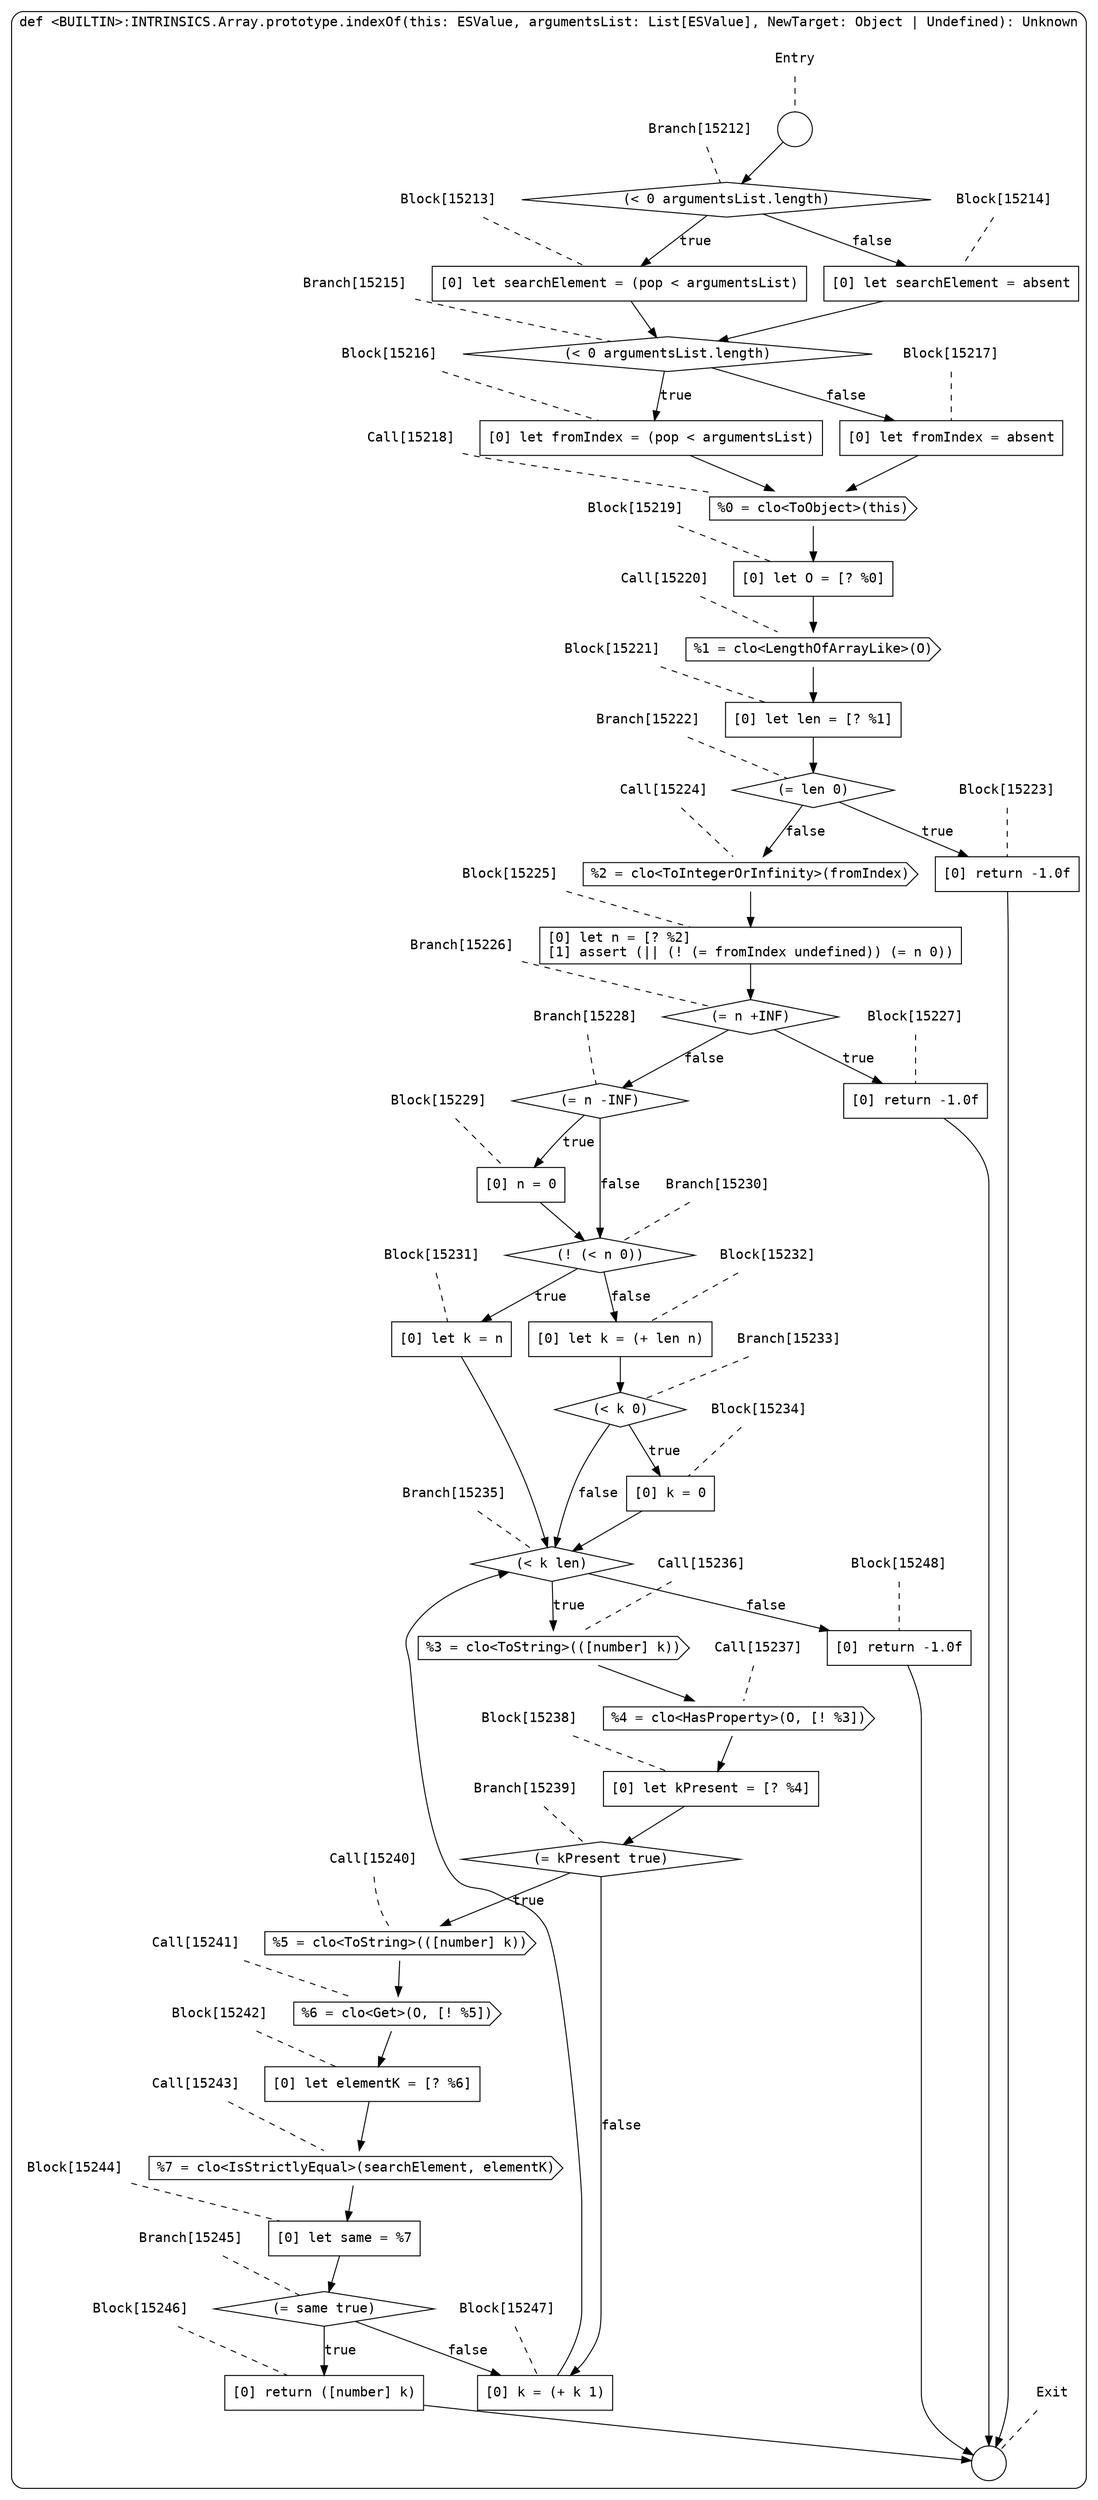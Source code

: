 digraph {
  graph [fontname = "Consolas"]
  node [fontname = "Consolas"]
  edge [fontname = "Consolas"]
  subgraph cluster2359 {
    label = "def <BUILTIN>:INTRINSICS.Array.prototype.indexOf(this: ESValue, argumentsList: List[ESValue], NewTarget: Object | Undefined): Unknown"
    style = rounded
    cluster2359_entry_name [shape=none, label=<<font color="black">Entry</font>>]
    cluster2359_entry_name -> cluster2359_entry [arrowhead=none, color="black", style=dashed]
    cluster2359_entry [shape=circle label=" " color="black" fillcolor="white" style=filled]
    cluster2359_entry -> node15212 [color="black"]
    cluster2359_exit_name [shape=none, label=<<font color="black">Exit</font>>]
    cluster2359_exit_name -> cluster2359_exit [arrowhead=none, color="black", style=dashed]
    cluster2359_exit [shape=circle label=" " color="black" fillcolor="white" style=filled]
    node15212_name [shape=none, label=<<font color="black">Branch[15212]</font>>]
    node15212_name -> node15212 [arrowhead=none, color="black", style=dashed]
    node15212 [shape=diamond, label=<<font color="black">(&lt; 0 argumentsList.length)</font>> color="black" fillcolor="white", style=filled]
    node15212 -> node15213 [label=<<font color="black">true</font>> color="black"]
    node15212 -> node15214 [label=<<font color="black">false</font>> color="black"]
    node15213_name [shape=none, label=<<font color="black">Block[15213]</font>>]
    node15213_name -> node15213 [arrowhead=none, color="black", style=dashed]
    node15213 [shape=box, label=<<font color="black">[0] let searchElement = (pop &lt; argumentsList)<BR ALIGN="LEFT"/></font>> color="black" fillcolor="white", style=filled]
    node15213 -> node15215 [color="black"]
    node15214_name [shape=none, label=<<font color="black">Block[15214]</font>>]
    node15214_name -> node15214 [arrowhead=none, color="black", style=dashed]
    node15214 [shape=box, label=<<font color="black">[0] let searchElement = absent<BR ALIGN="LEFT"/></font>> color="black" fillcolor="white", style=filled]
    node15214 -> node15215 [color="black"]
    node15215_name [shape=none, label=<<font color="black">Branch[15215]</font>>]
    node15215_name -> node15215 [arrowhead=none, color="black", style=dashed]
    node15215 [shape=diamond, label=<<font color="black">(&lt; 0 argumentsList.length)</font>> color="black" fillcolor="white", style=filled]
    node15215 -> node15216 [label=<<font color="black">true</font>> color="black"]
    node15215 -> node15217 [label=<<font color="black">false</font>> color="black"]
    node15216_name [shape=none, label=<<font color="black">Block[15216]</font>>]
    node15216_name -> node15216 [arrowhead=none, color="black", style=dashed]
    node15216 [shape=box, label=<<font color="black">[0] let fromIndex = (pop &lt; argumentsList)<BR ALIGN="LEFT"/></font>> color="black" fillcolor="white", style=filled]
    node15216 -> node15218 [color="black"]
    node15217_name [shape=none, label=<<font color="black">Block[15217]</font>>]
    node15217_name -> node15217 [arrowhead=none, color="black", style=dashed]
    node15217 [shape=box, label=<<font color="black">[0] let fromIndex = absent<BR ALIGN="LEFT"/></font>> color="black" fillcolor="white", style=filled]
    node15217 -> node15218 [color="black"]
    node15218_name [shape=none, label=<<font color="black">Call[15218]</font>>]
    node15218_name -> node15218 [arrowhead=none, color="black", style=dashed]
    node15218 [shape=cds, label=<<font color="black">%0 = clo&lt;ToObject&gt;(this)</font>> color="black" fillcolor="white", style=filled]
    node15218 -> node15219 [color="black"]
    node15219_name [shape=none, label=<<font color="black">Block[15219]</font>>]
    node15219_name -> node15219 [arrowhead=none, color="black", style=dashed]
    node15219 [shape=box, label=<<font color="black">[0] let O = [? %0]<BR ALIGN="LEFT"/></font>> color="black" fillcolor="white", style=filled]
    node15219 -> node15220 [color="black"]
    node15220_name [shape=none, label=<<font color="black">Call[15220]</font>>]
    node15220_name -> node15220 [arrowhead=none, color="black", style=dashed]
    node15220 [shape=cds, label=<<font color="black">%1 = clo&lt;LengthOfArrayLike&gt;(O)</font>> color="black" fillcolor="white", style=filled]
    node15220 -> node15221 [color="black"]
    node15221_name [shape=none, label=<<font color="black">Block[15221]</font>>]
    node15221_name -> node15221 [arrowhead=none, color="black", style=dashed]
    node15221 [shape=box, label=<<font color="black">[0] let len = [? %1]<BR ALIGN="LEFT"/></font>> color="black" fillcolor="white", style=filled]
    node15221 -> node15222 [color="black"]
    node15222_name [shape=none, label=<<font color="black">Branch[15222]</font>>]
    node15222_name -> node15222 [arrowhead=none, color="black", style=dashed]
    node15222 [shape=diamond, label=<<font color="black">(= len 0)</font>> color="black" fillcolor="white", style=filled]
    node15222 -> node15223 [label=<<font color="black">true</font>> color="black"]
    node15222 -> node15224 [label=<<font color="black">false</font>> color="black"]
    node15223_name [shape=none, label=<<font color="black">Block[15223]</font>>]
    node15223_name -> node15223 [arrowhead=none, color="black", style=dashed]
    node15223 [shape=box, label=<<font color="black">[0] return -1.0f<BR ALIGN="LEFT"/></font>> color="black" fillcolor="white", style=filled]
    node15223 -> cluster2359_exit [color="black"]
    node15224_name [shape=none, label=<<font color="black">Call[15224]</font>>]
    node15224_name -> node15224 [arrowhead=none, color="black", style=dashed]
    node15224 [shape=cds, label=<<font color="black">%2 = clo&lt;ToIntegerOrInfinity&gt;(fromIndex)</font>> color="black" fillcolor="white", style=filled]
    node15224 -> node15225 [color="black"]
    node15225_name [shape=none, label=<<font color="black">Block[15225]</font>>]
    node15225_name -> node15225 [arrowhead=none, color="black", style=dashed]
    node15225 [shape=box, label=<<font color="black">[0] let n = [? %2]<BR ALIGN="LEFT"/>[1] assert (|| (! (= fromIndex undefined)) (= n 0))<BR ALIGN="LEFT"/></font>> color="black" fillcolor="white", style=filled]
    node15225 -> node15226 [color="black"]
    node15226_name [shape=none, label=<<font color="black">Branch[15226]</font>>]
    node15226_name -> node15226 [arrowhead=none, color="black", style=dashed]
    node15226 [shape=diamond, label=<<font color="black">(= n +INF)</font>> color="black" fillcolor="white", style=filled]
    node15226 -> node15227 [label=<<font color="black">true</font>> color="black"]
    node15226 -> node15228 [label=<<font color="black">false</font>> color="black"]
    node15227_name [shape=none, label=<<font color="black">Block[15227]</font>>]
    node15227_name -> node15227 [arrowhead=none, color="black", style=dashed]
    node15227 [shape=box, label=<<font color="black">[0] return -1.0f<BR ALIGN="LEFT"/></font>> color="black" fillcolor="white", style=filled]
    node15227 -> cluster2359_exit [color="black"]
    node15228_name [shape=none, label=<<font color="black">Branch[15228]</font>>]
    node15228_name -> node15228 [arrowhead=none, color="black", style=dashed]
    node15228 [shape=diamond, label=<<font color="black">(= n -INF)</font>> color="black" fillcolor="white", style=filled]
    node15228 -> node15229 [label=<<font color="black">true</font>> color="black"]
    node15228 -> node15230 [label=<<font color="black">false</font>> color="black"]
    node15229_name [shape=none, label=<<font color="black">Block[15229]</font>>]
    node15229_name -> node15229 [arrowhead=none, color="black", style=dashed]
    node15229 [shape=box, label=<<font color="black">[0] n = 0<BR ALIGN="LEFT"/></font>> color="black" fillcolor="white", style=filled]
    node15229 -> node15230 [color="black"]
    node15230_name [shape=none, label=<<font color="black">Branch[15230]</font>>]
    node15230_name -> node15230 [arrowhead=none, color="black", style=dashed]
    node15230 [shape=diamond, label=<<font color="black">(! (&lt; n 0))</font>> color="black" fillcolor="white", style=filled]
    node15230 -> node15231 [label=<<font color="black">true</font>> color="black"]
    node15230 -> node15232 [label=<<font color="black">false</font>> color="black"]
    node15231_name [shape=none, label=<<font color="black">Block[15231]</font>>]
    node15231_name -> node15231 [arrowhead=none, color="black", style=dashed]
    node15231 [shape=box, label=<<font color="black">[0] let k = n<BR ALIGN="LEFT"/></font>> color="black" fillcolor="white", style=filled]
    node15231 -> node15235 [color="black"]
    node15232_name [shape=none, label=<<font color="black">Block[15232]</font>>]
    node15232_name -> node15232 [arrowhead=none, color="black", style=dashed]
    node15232 [shape=box, label=<<font color="black">[0] let k = (+ len n)<BR ALIGN="LEFT"/></font>> color="black" fillcolor="white", style=filled]
    node15232 -> node15233 [color="black"]
    node15235_name [shape=none, label=<<font color="black">Branch[15235]</font>>]
    node15235_name -> node15235 [arrowhead=none, color="black", style=dashed]
    node15235 [shape=diamond, label=<<font color="black">(&lt; k len)</font>> color="black" fillcolor="white", style=filled]
    node15235 -> node15236 [label=<<font color="black">true</font>> color="black"]
    node15235 -> node15248 [label=<<font color="black">false</font>> color="black"]
    node15233_name [shape=none, label=<<font color="black">Branch[15233]</font>>]
    node15233_name -> node15233 [arrowhead=none, color="black", style=dashed]
    node15233 [shape=diamond, label=<<font color="black">(&lt; k 0)</font>> color="black" fillcolor="white", style=filled]
    node15233 -> node15234 [label=<<font color="black">true</font>> color="black"]
    node15233 -> node15235 [label=<<font color="black">false</font>> color="black"]
    node15236_name [shape=none, label=<<font color="black">Call[15236]</font>>]
    node15236_name -> node15236 [arrowhead=none, color="black", style=dashed]
    node15236 [shape=cds, label=<<font color="black">%3 = clo&lt;ToString&gt;(([number] k))</font>> color="black" fillcolor="white", style=filled]
    node15236 -> node15237 [color="black"]
    node15248_name [shape=none, label=<<font color="black">Block[15248]</font>>]
    node15248_name -> node15248 [arrowhead=none, color="black", style=dashed]
    node15248 [shape=box, label=<<font color="black">[0] return -1.0f<BR ALIGN="LEFT"/></font>> color="black" fillcolor="white", style=filled]
    node15248 -> cluster2359_exit [color="black"]
    node15234_name [shape=none, label=<<font color="black">Block[15234]</font>>]
    node15234_name -> node15234 [arrowhead=none, color="black", style=dashed]
    node15234 [shape=box, label=<<font color="black">[0] k = 0<BR ALIGN="LEFT"/></font>> color="black" fillcolor="white", style=filled]
    node15234 -> node15235 [color="black"]
    node15237_name [shape=none, label=<<font color="black">Call[15237]</font>>]
    node15237_name -> node15237 [arrowhead=none, color="black", style=dashed]
    node15237 [shape=cds, label=<<font color="black">%4 = clo&lt;HasProperty&gt;(O, [! %3])</font>> color="black" fillcolor="white", style=filled]
    node15237 -> node15238 [color="black"]
    node15238_name [shape=none, label=<<font color="black">Block[15238]</font>>]
    node15238_name -> node15238 [arrowhead=none, color="black", style=dashed]
    node15238 [shape=box, label=<<font color="black">[0] let kPresent = [? %4]<BR ALIGN="LEFT"/></font>> color="black" fillcolor="white", style=filled]
    node15238 -> node15239 [color="black"]
    node15239_name [shape=none, label=<<font color="black">Branch[15239]</font>>]
    node15239_name -> node15239 [arrowhead=none, color="black", style=dashed]
    node15239 [shape=diamond, label=<<font color="black">(= kPresent true)</font>> color="black" fillcolor="white", style=filled]
    node15239 -> node15240 [label=<<font color="black">true</font>> color="black"]
    node15239 -> node15247 [label=<<font color="black">false</font>> color="black"]
    node15240_name [shape=none, label=<<font color="black">Call[15240]</font>>]
    node15240_name -> node15240 [arrowhead=none, color="black", style=dashed]
    node15240 [shape=cds, label=<<font color="black">%5 = clo&lt;ToString&gt;(([number] k))</font>> color="black" fillcolor="white", style=filled]
    node15240 -> node15241 [color="black"]
    node15247_name [shape=none, label=<<font color="black">Block[15247]</font>>]
    node15247_name -> node15247 [arrowhead=none, color="black", style=dashed]
    node15247 [shape=box, label=<<font color="black">[0] k = (+ k 1)<BR ALIGN="LEFT"/></font>> color="black" fillcolor="white", style=filled]
    node15247 -> node15235 [color="black"]
    node15241_name [shape=none, label=<<font color="black">Call[15241]</font>>]
    node15241_name -> node15241 [arrowhead=none, color="black", style=dashed]
    node15241 [shape=cds, label=<<font color="black">%6 = clo&lt;Get&gt;(O, [! %5])</font>> color="black" fillcolor="white", style=filled]
    node15241 -> node15242 [color="black"]
    node15242_name [shape=none, label=<<font color="black">Block[15242]</font>>]
    node15242_name -> node15242 [arrowhead=none, color="black", style=dashed]
    node15242 [shape=box, label=<<font color="black">[0] let elementK = [? %6]<BR ALIGN="LEFT"/></font>> color="black" fillcolor="white", style=filled]
    node15242 -> node15243 [color="black"]
    node15243_name [shape=none, label=<<font color="black">Call[15243]</font>>]
    node15243_name -> node15243 [arrowhead=none, color="black", style=dashed]
    node15243 [shape=cds, label=<<font color="black">%7 = clo&lt;IsStrictlyEqual&gt;(searchElement, elementK)</font>> color="black" fillcolor="white", style=filled]
    node15243 -> node15244 [color="black"]
    node15244_name [shape=none, label=<<font color="black">Block[15244]</font>>]
    node15244_name -> node15244 [arrowhead=none, color="black", style=dashed]
    node15244 [shape=box, label=<<font color="black">[0] let same = %7<BR ALIGN="LEFT"/></font>> color="black" fillcolor="white", style=filled]
    node15244 -> node15245 [color="black"]
    node15245_name [shape=none, label=<<font color="black">Branch[15245]</font>>]
    node15245_name -> node15245 [arrowhead=none, color="black", style=dashed]
    node15245 [shape=diamond, label=<<font color="black">(= same true)</font>> color="black" fillcolor="white", style=filled]
    node15245 -> node15246 [label=<<font color="black">true</font>> color="black"]
    node15245 -> node15247 [label=<<font color="black">false</font>> color="black"]
    node15246_name [shape=none, label=<<font color="black">Block[15246]</font>>]
    node15246_name -> node15246 [arrowhead=none, color="black", style=dashed]
    node15246 [shape=box, label=<<font color="black">[0] return ([number] k)<BR ALIGN="LEFT"/></font>> color="black" fillcolor="white", style=filled]
    node15246 -> cluster2359_exit [color="black"]
  }
}